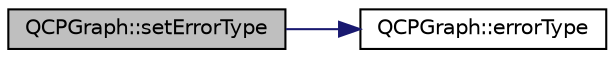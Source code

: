 digraph "QCPGraph::setErrorType"
{
  edge [fontname="Helvetica",fontsize="10",labelfontname="Helvetica",labelfontsize="10"];
  node [fontname="Helvetica",fontsize="10",shape=record];
  rankdir="LR";
  Node738 [label="QCPGraph::setErrorType",height=0.2,width=0.4,color="black", fillcolor="grey75", style="filled", fontcolor="black"];
  Node738 -> Node739 [color="midnightblue",fontsize="10",style="solid",fontname="Helvetica"];
  Node739 [label="QCPGraph::errorType",height=0.2,width=0.4,color="black", fillcolor="white", style="filled",URL="$d2/d4c/class_q_c_p_graph.html#a1efa62c4b826f34716b505b15d2b2583"];
}
